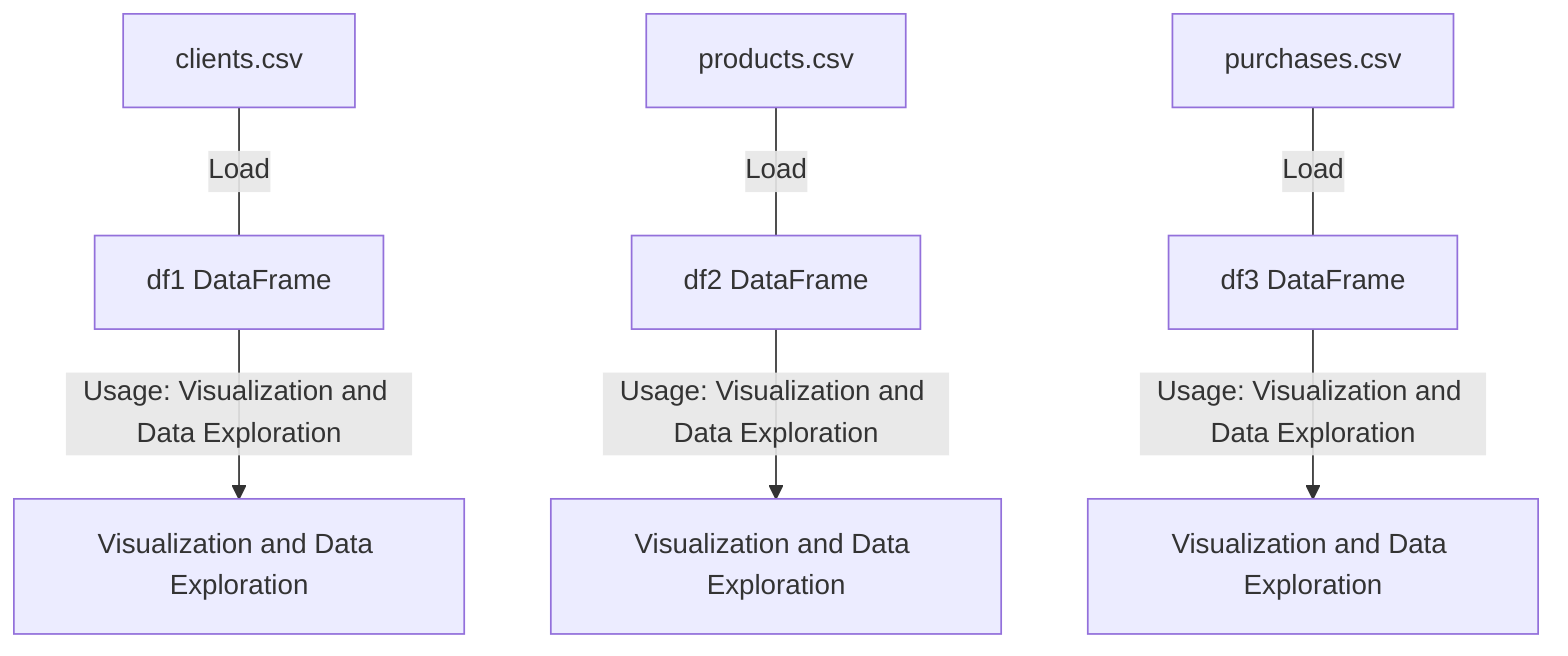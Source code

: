 flowchart TD
    %% Data Sources
    clients_csv["clients.csv"] ---|Load| df1["df1 DataFrame"]
    products_csv["products.csv"] ---|Load| df2["df2 DataFrame"]
    purchases_csv["purchases.csv"] ---|Load| df3["df3 DataFrame"]
    
    %% Data Usage
    df1 -->|Usage: Visualization and Data Exploration| visualization1["Visualization and Data Exploration"]
    df2 -->|Usage: Visualization and Data Exploration| visualization2["Visualization and Data Exploration"]
    df3 -->|Usage: Visualization and Data Exploration| visualization3["Visualization and Data Exploration"]